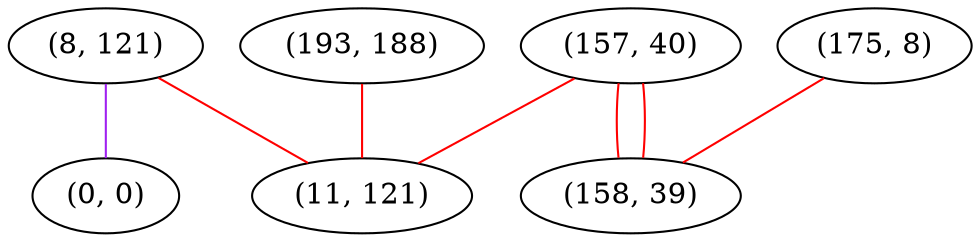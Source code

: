 graph "" {
"(8, 121)";
"(0, 0)";
"(157, 40)";
"(175, 8)";
"(193, 188)";
"(11, 121)";
"(158, 39)";
"(8, 121)" -- "(11, 121)"  [color=red, key=0, weight=1];
"(8, 121)" -- "(0, 0)"  [color=purple, key=0, weight=4];
"(157, 40)" -- "(11, 121)"  [color=red, key=0, weight=1];
"(157, 40)" -- "(158, 39)"  [color=red, key=0, weight=1];
"(157, 40)" -- "(158, 39)"  [color=red, key=1, weight=1];
"(175, 8)" -- "(158, 39)"  [color=red, key=0, weight=1];
"(193, 188)" -- "(11, 121)"  [color=red, key=0, weight=1];
}
